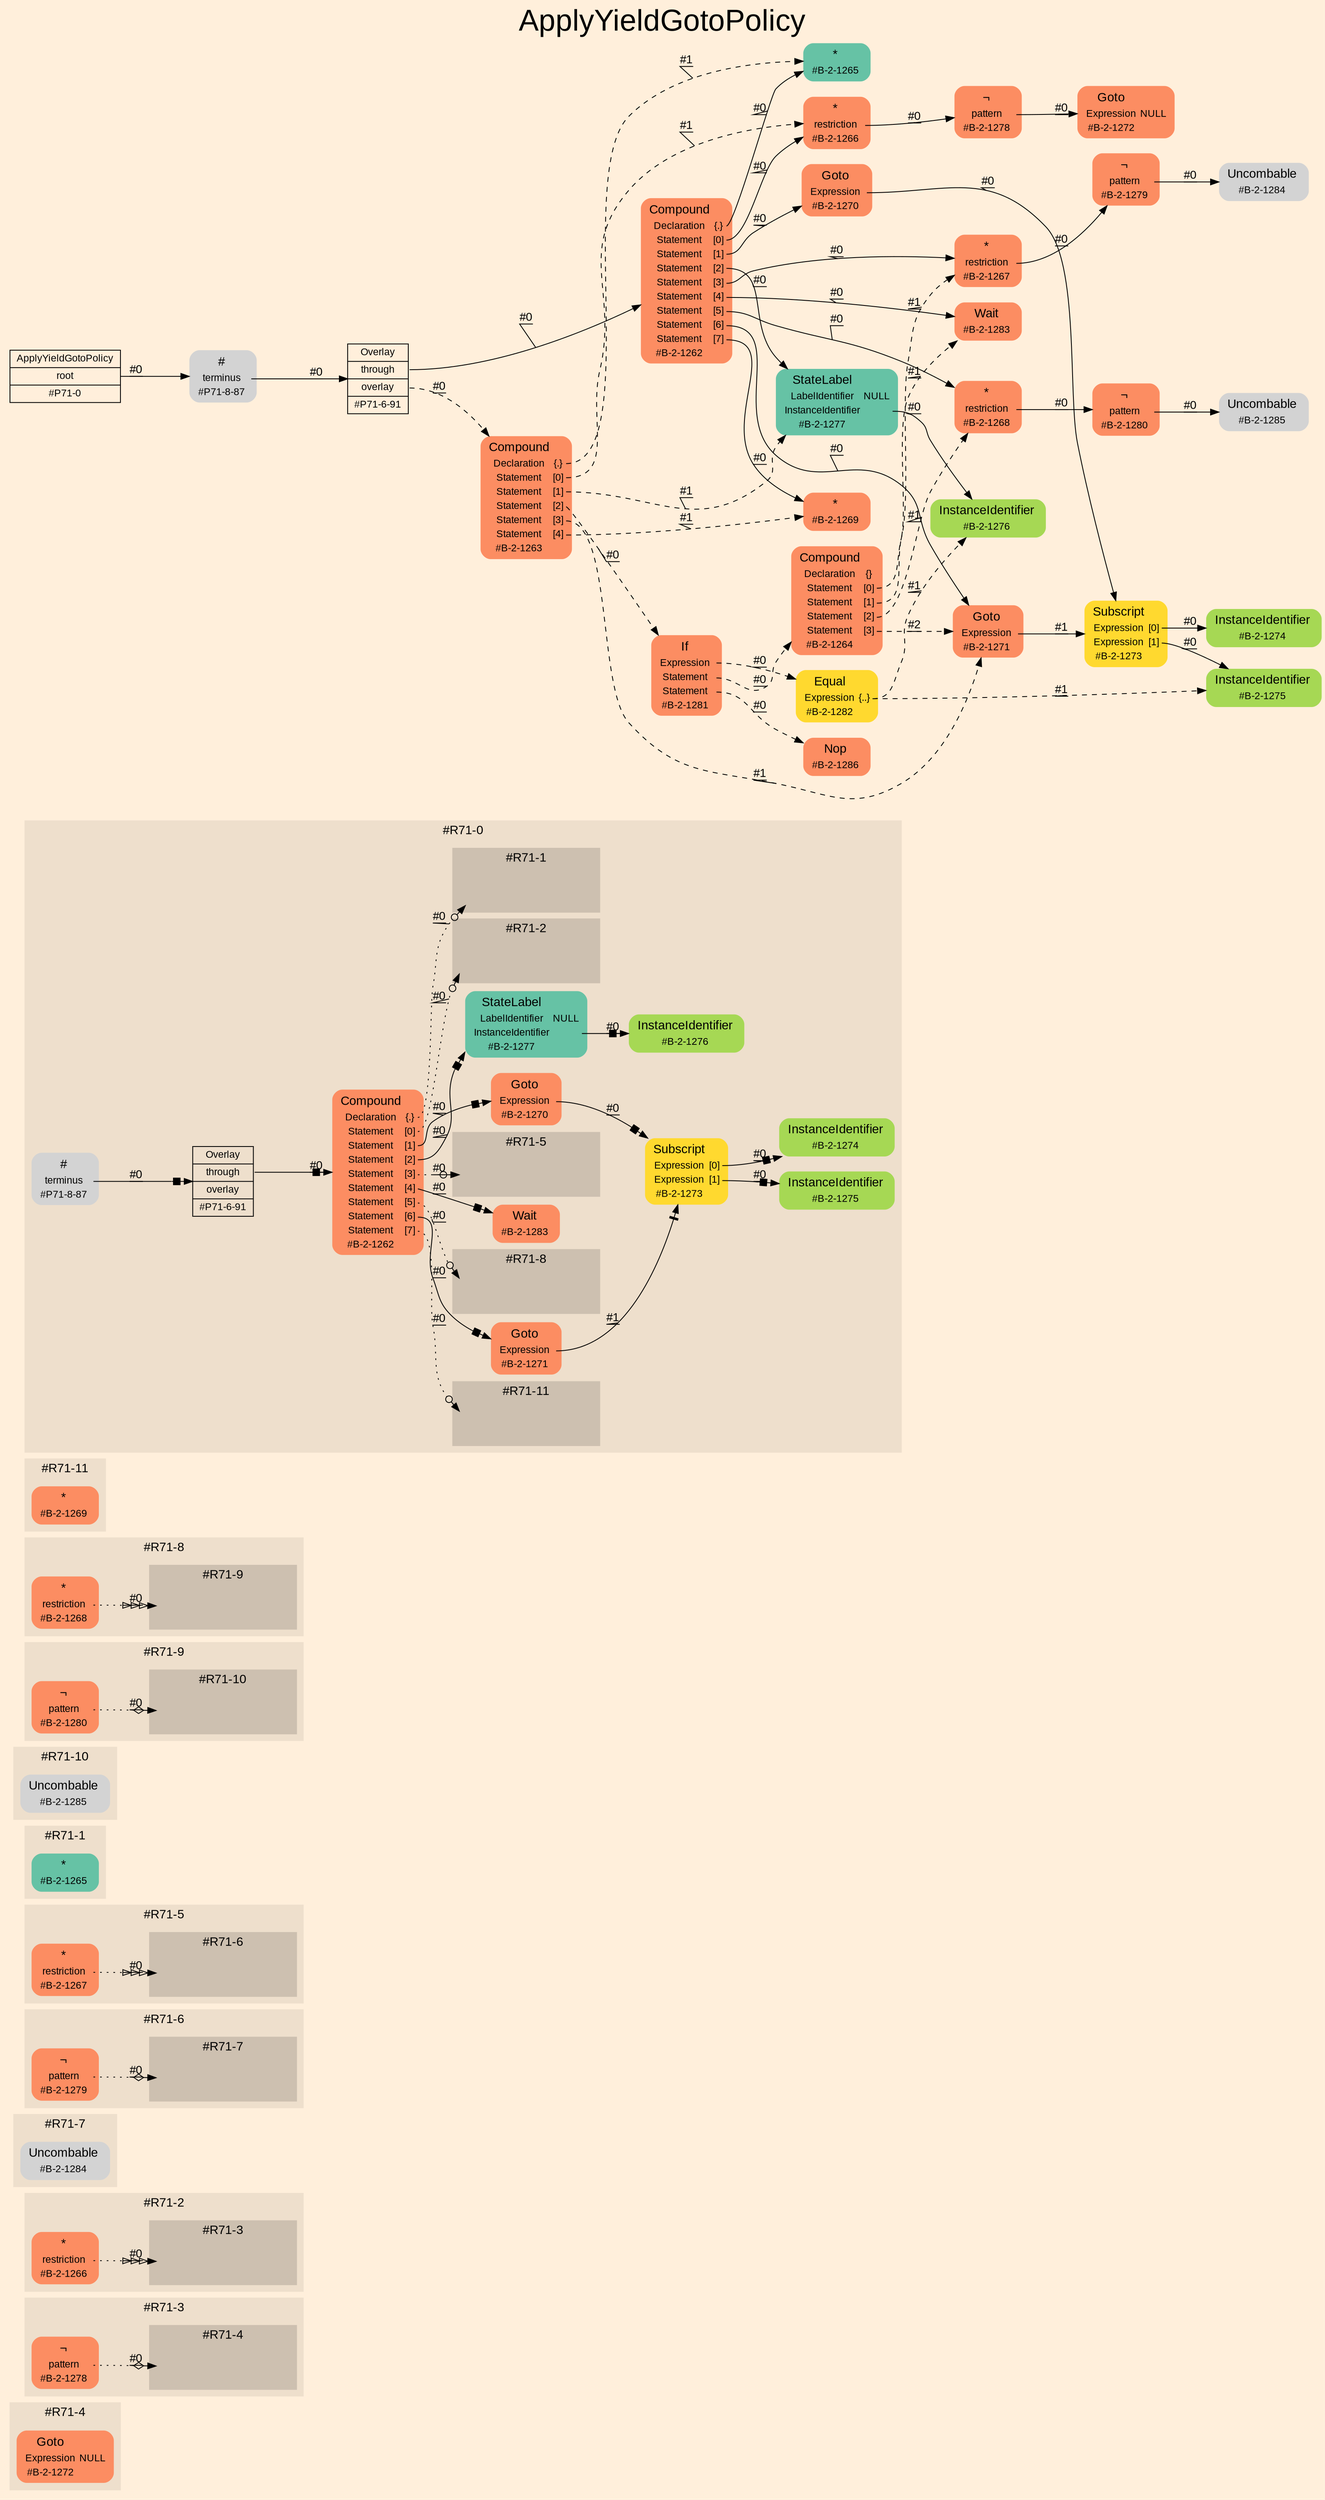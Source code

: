 digraph "ApplyYieldGotoPolicy" {
label = "ApplyYieldGotoPolicy"
labelloc = t
fontsize = "36"
graph [
    rankdir = "LR"
    ranksep = 0.3
    bgcolor = antiquewhite1
    color = black
    fontcolor = black
    fontname = "Arial"
];
node [
    fontname = "Arial"
];
edge [
    fontname = "Arial"
];

// -------------------- figure #R71-4 --------------------
subgraph "cluster#R71-4" {
    label = "#R71-4"
    style = "filled"
    color = antiquewhite2
    fontsize = "15"
    "#R71-4 / #B-2-1272" [
        shape = "plaintext"
        fillcolor = "/set28/2"
        label = <<TABLE BORDER="0" CELLBORDER="0" CELLSPACING="0">
         <TR><TD><FONT POINT-SIZE="15.0">Goto</FONT></TD><TD></TD></TR>
         <TR><TD>Expression</TD><TD PORT="port0">NULL</TD></TR>
         <TR><TD>#B-2-1272</TD><TD PORT="port1"></TD></TR>
        </TABLE>>
        style = "rounded,filled"
        fontsize = "12"
    ];
    
}


// -------------------- figure #R71-3 --------------------
subgraph "cluster#R71-3" {
    label = "#R71-3"
    style = "filled"
    color = antiquewhite2
    fontsize = "15"
    "#R71-3 / #B-2-1278" [
        shape = "plaintext"
        fillcolor = "/set28/2"
        label = <<TABLE BORDER="0" CELLBORDER="0" CELLSPACING="0">
         <TR><TD><FONT POINT-SIZE="15.0">¬</FONT></TD><TD></TD></TR>
         <TR><TD>pattern</TD><TD PORT="port0"></TD></TR>
         <TR><TD>#B-2-1278</TD><TD PORT="port1"></TD></TR>
        </TABLE>>
        style = "rounded,filled"
        fontsize = "12"
    ];
    
    subgraph "cluster#R71-3 / #R71-4" {
        label = "#R71-4"
        style = "filled"
        color = antiquewhite3
        fontsize = "15"
        "#R71-3 / #0 / #B-2-1272" [
            shape = "none"
            style = "invisible"
        ];
        
    }
    
}


// -------------------- figure #R71-2 --------------------
subgraph "cluster#R71-2" {
    label = "#R71-2"
    style = "filled"
    color = antiquewhite2
    fontsize = "15"
    "#R71-2 / #B-2-1266" [
        shape = "plaintext"
        fillcolor = "/set28/2"
        label = <<TABLE BORDER="0" CELLBORDER="0" CELLSPACING="0">
         <TR><TD><FONT POINT-SIZE="15.0">*</FONT></TD><TD></TD></TR>
         <TR><TD>restriction</TD><TD PORT="port0"></TD></TR>
         <TR><TD>#B-2-1266</TD><TD PORT="port1"></TD></TR>
        </TABLE>>
        style = "rounded,filled"
        fontsize = "12"
    ];
    
    subgraph "cluster#R71-2 / #R71-3" {
        label = "#R71-3"
        style = "filled"
        color = antiquewhite3
        fontsize = "15"
        "#R71-2 / #0 / #B-2-1278" [
            shape = "none"
            style = "invisible"
        ];
        
    }
    
}


// -------------------- figure #R71-7 --------------------
subgraph "cluster#R71-7" {
    label = "#R71-7"
    style = "filled"
    color = antiquewhite2
    fontsize = "15"
    "#R71-7 / #B-2-1284" [
        shape = "plaintext"
        label = <<TABLE BORDER="0" CELLBORDER="0" CELLSPACING="0">
         <TR><TD><FONT POINT-SIZE="15.0">Uncombable</FONT></TD><TD></TD></TR>
         <TR><TD>#B-2-1284</TD><TD PORT="port0"></TD></TR>
        </TABLE>>
        style = "rounded,filled"
        fontsize = "12"
    ];
    
}


// -------------------- figure #R71-6 --------------------
subgraph "cluster#R71-6" {
    label = "#R71-6"
    style = "filled"
    color = antiquewhite2
    fontsize = "15"
    "#R71-6 / #B-2-1279" [
        shape = "plaintext"
        fillcolor = "/set28/2"
        label = <<TABLE BORDER="0" CELLBORDER="0" CELLSPACING="0">
         <TR><TD><FONT POINT-SIZE="15.0">¬</FONT></TD><TD></TD></TR>
         <TR><TD>pattern</TD><TD PORT="port0"></TD></TR>
         <TR><TD>#B-2-1279</TD><TD PORT="port1"></TD></TR>
        </TABLE>>
        style = "rounded,filled"
        fontsize = "12"
    ];
    
    subgraph "cluster#R71-6 / #R71-7" {
        label = "#R71-7"
        style = "filled"
        color = antiquewhite3
        fontsize = "15"
        "#R71-6 / #0 / #B-2-1284" [
            shape = "none"
            style = "invisible"
        ];
        
    }
    
}


// -------------------- figure #R71-5 --------------------
subgraph "cluster#R71-5" {
    label = "#R71-5"
    style = "filled"
    color = antiquewhite2
    fontsize = "15"
    "#R71-5 / #B-2-1267" [
        shape = "plaintext"
        fillcolor = "/set28/2"
        label = <<TABLE BORDER="0" CELLBORDER="0" CELLSPACING="0">
         <TR><TD><FONT POINT-SIZE="15.0">*</FONT></TD><TD></TD></TR>
         <TR><TD>restriction</TD><TD PORT="port0"></TD></TR>
         <TR><TD>#B-2-1267</TD><TD PORT="port1"></TD></TR>
        </TABLE>>
        style = "rounded,filled"
        fontsize = "12"
    ];
    
    subgraph "cluster#R71-5 / #R71-6" {
        label = "#R71-6"
        style = "filled"
        color = antiquewhite3
        fontsize = "15"
        "#R71-5 / #0 / #B-2-1279" [
            shape = "none"
            style = "invisible"
        ];
        
    }
    
}


// -------------------- figure #R71-1 --------------------
subgraph "cluster#R71-1" {
    label = "#R71-1"
    style = "filled"
    color = antiquewhite2
    fontsize = "15"
    "#R71-1 / #B-2-1265" [
        shape = "plaintext"
        fillcolor = "/set28/1"
        label = <<TABLE BORDER="0" CELLBORDER="0" CELLSPACING="0">
         <TR><TD><FONT POINT-SIZE="15.0">*</FONT></TD><TD></TD></TR>
         <TR><TD>#B-2-1265</TD><TD PORT="port0"></TD></TR>
        </TABLE>>
        style = "rounded,filled"
        fontsize = "12"
    ];
    
}


// -------------------- figure #R71-10 --------------------
subgraph "cluster#R71-10" {
    label = "#R71-10"
    style = "filled"
    color = antiquewhite2
    fontsize = "15"
    "#R71-10 / #B-2-1285" [
        shape = "plaintext"
        label = <<TABLE BORDER="0" CELLBORDER="0" CELLSPACING="0">
         <TR><TD><FONT POINT-SIZE="15.0">Uncombable</FONT></TD><TD></TD></TR>
         <TR><TD>#B-2-1285</TD><TD PORT="port0"></TD></TR>
        </TABLE>>
        style = "rounded,filled"
        fontsize = "12"
    ];
    
}


// -------------------- figure #R71-9 --------------------
subgraph "cluster#R71-9" {
    label = "#R71-9"
    style = "filled"
    color = antiquewhite2
    fontsize = "15"
    "#R71-9 / #B-2-1280" [
        shape = "plaintext"
        fillcolor = "/set28/2"
        label = <<TABLE BORDER="0" CELLBORDER="0" CELLSPACING="0">
         <TR><TD><FONT POINT-SIZE="15.0">¬</FONT></TD><TD></TD></TR>
         <TR><TD>pattern</TD><TD PORT="port0"></TD></TR>
         <TR><TD>#B-2-1280</TD><TD PORT="port1"></TD></TR>
        </TABLE>>
        style = "rounded,filled"
        fontsize = "12"
    ];
    
    subgraph "cluster#R71-9 / #R71-10" {
        label = "#R71-10"
        style = "filled"
        color = antiquewhite3
        fontsize = "15"
        "#R71-9 / #0 / #B-2-1285" [
            shape = "none"
            style = "invisible"
        ];
        
    }
    
}


// -------------------- figure #R71-8 --------------------
subgraph "cluster#R71-8" {
    label = "#R71-8"
    style = "filled"
    color = antiquewhite2
    fontsize = "15"
    "#R71-8 / #B-2-1268" [
        shape = "plaintext"
        fillcolor = "/set28/2"
        label = <<TABLE BORDER="0" CELLBORDER="0" CELLSPACING="0">
         <TR><TD><FONT POINT-SIZE="15.0">*</FONT></TD><TD></TD></TR>
         <TR><TD>restriction</TD><TD PORT="port0"></TD></TR>
         <TR><TD>#B-2-1268</TD><TD PORT="port1"></TD></TR>
        </TABLE>>
        style = "rounded,filled"
        fontsize = "12"
    ];
    
    subgraph "cluster#R71-8 / #R71-9" {
        label = "#R71-9"
        style = "filled"
        color = antiquewhite3
        fontsize = "15"
        "#R71-8 / #0 / #B-2-1280" [
            shape = "none"
            style = "invisible"
        ];
        
    }
    
}


// -------------------- figure #R71-11 --------------------
subgraph "cluster#R71-11" {
    label = "#R71-11"
    style = "filled"
    color = antiquewhite2
    fontsize = "15"
    "#R71-11 / #B-2-1269" [
        shape = "plaintext"
        fillcolor = "/set28/2"
        label = <<TABLE BORDER="0" CELLBORDER="0" CELLSPACING="0">
         <TR><TD><FONT POINT-SIZE="15.0">*</FONT></TD><TD></TD></TR>
         <TR><TD>#B-2-1269</TD><TD PORT="port0"></TD></TR>
        </TABLE>>
        style = "rounded,filled"
        fontsize = "12"
    ];
    
}


// -------------------- figure #R71-0 --------------------
subgraph "cluster#R71-0" {
    label = "#R71-0"
    style = "filled"
    color = antiquewhite2
    fontsize = "15"
    "#R71-0 / #B-2-1276" [
        shape = "plaintext"
        fillcolor = "/set28/5"
        label = <<TABLE BORDER="0" CELLBORDER="0" CELLSPACING="0">
         <TR><TD><FONT POINT-SIZE="15.0">InstanceIdentifier</FONT></TD><TD></TD></TR>
         <TR><TD>#B-2-1276</TD><TD PORT="port0"></TD></TR>
        </TABLE>>
        style = "rounded,filled"
        fontsize = "12"
    ];
    
    "#R71-0 / #B-2-1275" [
        shape = "plaintext"
        fillcolor = "/set28/5"
        label = <<TABLE BORDER="0" CELLBORDER="0" CELLSPACING="0">
         <TR><TD><FONT POINT-SIZE="15.0">InstanceIdentifier</FONT></TD><TD></TD></TR>
         <TR><TD>#B-2-1275</TD><TD PORT="port0"></TD></TR>
        </TABLE>>
        style = "rounded,filled"
        fontsize = "12"
    ];
    
    "#R71-0 / #B-2-1274" [
        shape = "plaintext"
        fillcolor = "/set28/5"
        label = <<TABLE BORDER="0" CELLBORDER="0" CELLSPACING="0">
         <TR><TD><FONT POINT-SIZE="15.0">InstanceIdentifier</FONT></TD><TD></TD></TR>
         <TR><TD>#B-2-1274</TD><TD PORT="port0"></TD></TR>
        </TABLE>>
        style = "rounded,filled"
        fontsize = "12"
    ];
    
    "#R71-0 / #P71-6-91" [
        shape = "record"
        fillcolor = antiquewhite2
        label = "<fixed> Overlay | <port0> through | <port1> overlay | <port2> #P71-6-91"
        style = "filled"
        fontsize = "12"
        color = black
        fontcolor = black
    ];
    
    "#R71-0 / #B-2-1271" [
        shape = "plaintext"
        fillcolor = "/set28/2"
        label = <<TABLE BORDER="0" CELLBORDER="0" CELLSPACING="0">
         <TR><TD><FONT POINT-SIZE="15.0">Goto</FONT></TD><TD></TD></TR>
         <TR><TD>Expression</TD><TD PORT="port0"></TD></TR>
         <TR><TD>#B-2-1271</TD><TD PORT="port1"></TD></TR>
        </TABLE>>
        style = "rounded,filled"
        fontsize = "12"
    ];
    
    "#R71-0 / #B-2-1262" [
        shape = "plaintext"
        fillcolor = "/set28/2"
        label = <<TABLE BORDER="0" CELLBORDER="0" CELLSPACING="0">
         <TR><TD><FONT POINT-SIZE="15.0">Compound</FONT></TD><TD></TD></TR>
         <TR><TD>Declaration</TD><TD PORT="port0">{.}</TD></TR>
         <TR><TD>Statement</TD><TD PORT="port1">[0]</TD></TR>
         <TR><TD>Statement</TD><TD PORT="port2">[1]</TD></TR>
         <TR><TD>Statement</TD><TD PORT="port3">[2]</TD></TR>
         <TR><TD>Statement</TD><TD PORT="port4">[3]</TD></TR>
         <TR><TD>Statement</TD><TD PORT="port5">[4]</TD></TR>
         <TR><TD>Statement</TD><TD PORT="port6">[5]</TD></TR>
         <TR><TD>Statement</TD><TD PORT="port7">[6]</TD></TR>
         <TR><TD>Statement</TD><TD PORT="port8">[7]</TD></TR>
         <TR><TD>#B-2-1262</TD><TD PORT="port9"></TD></TR>
        </TABLE>>
        style = "rounded,filled"
        fontsize = "12"
    ];
    
    "#R71-0 / #B-2-1277" [
        shape = "plaintext"
        fillcolor = "/set28/1"
        label = <<TABLE BORDER="0" CELLBORDER="0" CELLSPACING="0">
         <TR><TD><FONT POINT-SIZE="15.0">StateLabel</FONT></TD><TD></TD></TR>
         <TR><TD>LabelIdentifier</TD><TD PORT="port0">NULL</TD></TR>
         <TR><TD>InstanceIdentifier</TD><TD PORT="port1"></TD></TR>
         <TR><TD>#B-2-1277</TD><TD PORT="port2"></TD></TR>
        </TABLE>>
        style = "rounded,filled"
        fontsize = "12"
    ];
    
    "#R71-0 / #P71-8-87" [
        shape = "plaintext"
        label = <<TABLE BORDER="0" CELLBORDER="0" CELLSPACING="0">
         <TR><TD><FONT POINT-SIZE="15.0">#</FONT></TD><TD></TD></TR>
         <TR><TD>terminus</TD><TD PORT="port0"></TD></TR>
         <TR><TD>#P71-8-87</TD><TD PORT="port1"></TD></TR>
        </TABLE>>
        style = "rounded,filled"
        fontsize = "12"
    ];
    
    "#R71-0 / #B-2-1270" [
        shape = "plaintext"
        fillcolor = "/set28/2"
        label = <<TABLE BORDER="0" CELLBORDER="0" CELLSPACING="0">
         <TR><TD><FONT POINT-SIZE="15.0">Goto</FONT></TD><TD></TD></TR>
         <TR><TD>Expression</TD><TD PORT="port0"></TD></TR>
         <TR><TD>#B-2-1270</TD><TD PORT="port1"></TD></TR>
        </TABLE>>
        style = "rounded,filled"
        fontsize = "12"
    ];
    
    "#R71-0 / #B-2-1283" [
        shape = "plaintext"
        fillcolor = "/set28/2"
        label = <<TABLE BORDER="0" CELLBORDER="0" CELLSPACING="0">
         <TR><TD><FONT POINT-SIZE="15.0">Wait</FONT></TD><TD></TD></TR>
         <TR><TD>#B-2-1283</TD><TD PORT="port0"></TD></TR>
        </TABLE>>
        style = "rounded,filled"
        fontsize = "12"
    ];
    
    "#R71-0 / #B-2-1273" [
        shape = "plaintext"
        fillcolor = "/set28/6"
        label = <<TABLE BORDER="0" CELLBORDER="0" CELLSPACING="0">
         <TR><TD><FONT POINT-SIZE="15.0">Subscript</FONT></TD><TD></TD></TR>
         <TR><TD>Expression</TD><TD PORT="port0">[0]</TD></TR>
         <TR><TD>Expression</TD><TD PORT="port1">[1]</TD></TR>
         <TR><TD>#B-2-1273</TD><TD PORT="port2"></TD></TR>
        </TABLE>>
        style = "rounded,filled"
        fontsize = "12"
    ];
    
    subgraph "cluster#R71-0 / #R71-11" {
        label = "#R71-11"
        style = "filled"
        color = antiquewhite3
        fontsize = "15"
        "#R71-0 / #0 / #B-2-1269" [
            shape = "none"
            style = "invisible"
        ];
        
    }
    
    subgraph "cluster#R71-0 / #R71-8" {
        label = "#R71-8"
        style = "filled"
        color = antiquewhite3
        fontsize = "15"
        "#R71-0 / #0 / #B-2-1268" [
            shape = "none"
            style = "invisible"
        ];
        
    }
    
    subgraph "cluster#R71-0 / #R71-1" {
        label = "#R71-1"
        style = "filled"
        color = antiquewhite3
        fontsize = "15"
        "#R71-0 / #0 / #B-2-1265" [
            shape = "none"
            style = "invisible"
        ];
        
    }
    
    subgraph "cluster#R71-0 / #R71-5" {
        label = "#R71-5"
        style = "filled"
        color = antiquewhite3
        fontsize = "15"
        "#R71-0 / #0 / #B-2-1267" [
            shape = "none"
            style = "invisible"
        ];
        
    }
    
    subgraph "cluster#R71-0 / #R71-2" {
        label = "#R71-2"
        style = "filled"
        color = antiquewhite3
        fontsize = "15"
        "#R71-0 / #0 / #B-2-1266" [
            shape = "none"
            style = "invisible"
        ];
        
    }
    
}


// -------------------- transformation figure --------------------
"CR#P71-0" [
    shape = "record"
    fillcolor = antiquewhite1
    label = "<fixed> ApplyYieldGotoPolicy | <port0> root | <port1> #P71-0"
    style = "filled"
    fontsize = "12"
    color = black
    fontcolor = black
];

"#P71-8-87" [
    shape = "plaintext"
    label = <<TABLE BORDER="0" CELLBORDER="0" CELLSPACING="0">
     <TR><TD><FONT POINT-SIZE="15.0">#</FONT></TD><TD></TD></TR>
     <TR><TD>terminus</TD><TD PORT="port0"></TD></TR>
     <TR><TD>#P71-8-87</TD><TD PORT="port1"></TD></TR>
    </TABLE>>
    style = "rounded,filled"
    fontsize = "12"
];

"#P71-6-91" [
    shape = "record"
    fillcolor = antiquewhite1
    label = "<fixed> Overlay | <port0> through | <port1> overlay | <port2> #P71-6-91"
    style = "filled"
    fontsize = "12"
    color = black
    fontcolor = black
];

"#B-2-1262" [
    shape = "plaintext"
    fillcolor = "/set28/2"
    label = <<TABLE BORDER="0" CELLBORDER="0" CELLSPACING="0">
     <TR><TD><FONT POINT-SIZE="15.0">Compound</FONT></TD><TD></TD></TR>
     <TR><TD>Declaration</TD><TD PORT="port0">{.}</TD></TR>
     <TR><TD>Statement</TD><TD PORT="port1">[0]</TD></TR>
     <TR><TD>Statement</TD><TD PORT="port2">[1]</TD></TR>
     <TR><TD>Statement</TD><TD PORT="port3">[2]</TD></TR>
     <TR><TD>Statement</TD><TD PORT="port4">[3]</TD></TR>
     <TR><TD>Statement</TD><TD PORT="port5">[4]</TD></TR>
     <TR><TD>Statement</TD><TD PORT="port6">[5]</TD></TR>
     <TR><TD>Statement</TD><TD PORT="port7">[6]</TD></TR>
     <TR><TD>Statement</TD><TD PORT="port8">[7]</TD></TR>
     <TR><TD>#B-2-1262</TD><TD PORT="port9"></TD></TR>
    </TABLE>>
    style = "rounded,filled"
    fontsize = "12"
];

"#B-2-1265" [
    shape = "plaintext"
    fillcolor = "/set28/1"
    label = <<TABLE BORDER="0" CELLBORDER="0" CELLSPACING="0">
     <TR><TD><FONT POINT-SIZE="15.0">*</FONT></TD><TD></TD></TR>
     <TR><TD>#B-2-1265</TD><TD PORT="port0"></TD></TR>
    </TABLE>>
    style = "rounded,filled"
    fontsize = "12"
];

"#B-2-1266" [
    shape = "plaintext"
    fillcolor = "/set28/2"
    label = <<TABLE BORDER="0" CELLBORDER="0" CELLSPACING="0">
     <TR><TD><FONT POINT-SIZE="15.0">*</FONT></TD><TD></TD></TR>
     <TR><TD>restriction</TD><TD PORT="port0"></TD></TR>
     <TR><TD>#B-2-1266</TD><TD PORT="port1"></TD></TR>
    </TABLE>>
    style = "rounded,filled"
    fontsize = "12"
];

"#B-2-1278" [
    shape = "plaintext"
    fillcolor = "/set28/2"
    label = <<TABLE BORDER="0" CELLBORDER="0" CELLSPACING="0">
     <TR><TD><FONT POINT-SIZE="15.0">¬</FONT></TD><TD></TD></TR>
     <TR><TD>pattern</TD><TD PORT="port0"></TD></TR>
     <TR><TD>#B-2-1278</TD><TD PORT="port1"></TD></TR>
    </TABLE>>
    style = "rounded,filled"
    fontsize = "12"
];

"#B-2-1272" [
    shape = "plaintext"
    fillcolor = "/set28/2"
    label = <<TABLE BORDER="0" CELLBORDER="0" CELLSPACING="0">
     <TR><TD><FONT POINT-SIZE="15.0">Goto</FONT></TD><TD></TD></TR>
     <TR><TD>Expression</TD><TD PORT="port0">NULL</TD></TR>
     <TR><TD>#B-2-1272</TD><TD PORT="port1"></TD></TR>
    </TABLE>>
    style = "rounded,filled"
    fontsize = "12"
];

"#B-2-1270" [
    shape = "plaintext"
    fillcolor = "/set28/2"
    label = <<TABLE BORDER="0" CELLBORDER="0" CELLSPACING="0">
     <TR><TD><FONT POINT-SIZE="15.0">Goto</FONT></TD><TD></TD></TR>
     <TR><TD>Expression</TD><TD PORT="port0"></TD></TR>
     <TR><TD>#B-2-1270</TD><TD PORT="port1"></TD></TR>
    </TABLE>>
    style = "rounded,filled"
    fontsize = "12"
];

"#B-2-1273" [
    shape = "plaintext"
    fillcolor = "/set28/6"
    label = <<TABLE BORDER="0" CELLBORDER="0" CELLSPACING="0">
     <TR><TD><FONT POINT-SIZE="15.0">Subscript</FONT></TD><TD></TD></TR>
     <TR><TD>Expression</TD><TD PORT="port0">[0]</TD></TR>
     <TR><TD>Expression</TD><TD PORT="port1">[1]</TD></TR>
     <TR><TD>#B-2-1273</TD><TD PORT="port2"></TD></TR>
    </TABLE>>
    style = "rounded,filled"
    fontsize = "12"
];

"#B-2-1274" [
    shape = "plaintext"
    fillcolor = "/set28/5"
    label = <<TABLE BORDER="0" CELLBORDER="0" CELLSPACING="0">
     <TR><TD><FONT POINT-SIZE="15.0">InstanceIdentifier</FONT></TD><TD></TD></TR>
     <TR><TD>#B-2-1274</TD><TD PORT="port0"></TD></TR>
    </TABLE>>
    style = "rounded,filled"
    fontsize = "12"
];

"#B-2-1275" [
    shape = "plaintext"
    fillcolor = "/set28/5"
    label = <<TABLE BORDER="0" CELLBORDER="0" CELLSPACING="0">
     <TR><TD><FONT POINT-SIZE="15.0">InstanceIdentifier</FONT></TD><TD></TD></TR>
     <TR><TD>#B-2-1275</TD><TD PORT="port0"></TD></TR>
    </TABLE>>
    style = "rounded,filled"
    fontsize = "12"
];

"#B-2-1277" [
    shape = "plaintext"
    fillcolor = "/set28/1"
    label = <<TABLE BORDER="0" CELLBORDER="0" CELLSPACING="0">
     <TR><TD><FONT POINT-SIZE="15.0">StateLabel</FONT></TD><TD></TD></TR>
     <TR><TD>LabelIdentifier</TD><TD PORT="port0">NULL</TD></TR>
     <TR><TD>InstanceIdentifier</TD><TD PORT="port1"></TD></TR>
     <TR><TD>#B-2-1277</TD><TD PORT="port2"></TD></TR>
    </TABLE>>
    style = "rounded,filled"
    fontsize = "12"
];

"#B-2-1276" [
    shape = "plaintext"
    fillcolor = "/set28/5"
    label = <<TABLE BORDER="0" CELLBORDER="0" CELLSPACING="0">
     <TR><TD><FONT POINT-SIZE="15.0">InstanceIdentifier</FONT></TD><TD></TD></TR>
     <TR><TD>#B-2-1276</TD><TD PORT="port0"></TD></TR>
    </TABLE>>
    style = "rounded,filled"
    fontsize = "12"
];

"#B-2-1267" [
    shape = "plaintext"
    fillcolor = "/set28/2"
    label = <<TABLE BORDER="0" CELLBORDER="0" CELLSPACING="0">
     <TR><TD><FONT POINT-SIZE="15.0">*</FONT></TD><TD></TD></TR>
     <TR><TD>restriction</TD><TD PORT="port0"></TD></TR>
     <TR><TD>#B-2-1267</TD><TD PORT="port1"></TD></TR>
    </TABLE>>
    style = "rounded,filled"
    fontsize = "12"
];

"#B-2-1279" [
    shape = "plaintext"
    fillcolor = "/set28/2"
    label = <<TABLE BORDER="0" CELLBORDER="0" CELLSPACING="0">
     <TR><TD><FONT POINT-SIZE="15.0">¬</FONT></TD><TD></TD></TR>
     <TR><TD>pattern</TD><TD PORT="port0"></TD></TR>
     <TR><TD>#B-2-1279</TD><TD PORT="port1"></TD></TR>
    </TABLE>>
    style = "rounded,filled"
    fontsize = "12"
];

"#B-2-1284" [
    shape = "plaintext"
    label = <<TABLE BORDER="0" CELLBORDER="0" CELLSPACING="0">
     <TR><TD><FONT POINT-SIZE="15.0">Uncombable</FONT></TD><TD></TD></TR>
     <TR><TD>#B-2-1284</TD><TD PORT="port0"></TD></TR>
    </TABLE>>
    style = "rounded,filled"
    fontsize = "12"
];

"#B-2-1283" [
    shape = "plaintext"
    fillcolor = "/set28/2"
    label = <<TABLE BORDER="0" CELLBORDER="0" CELLSPACING="0">
     <TR><TD><FONT POINT-SIZE="15.0">Wait</FONT></TD><TD></TD></TR>
     <TR><TD>#B-2-1283</TD><TD PORT="port0"></TD></TR>
    </TABLE>>
    style = "rounded,filled"
    fontsize = "12"
];

"#B-2-1268" [
    shape = "plaintext"
    fillcolor = "/set28/2"
    label = <<TABLE BORDER="0" CELLBORDER="0" CELLSPACING="0">
     <TR><TD><FONT POINT-SIZE="15.0">*</FONT></TD><TD></TD></TR>
     <TR><TD>restriction</TD><TD PORT="port0"></TD></TR>
     <TR><TD>#B-2-1268</TD><TD PORT="port1"></TD></TR>
    </TABLE>>
    style = "rounded,filled"
    fontsize = "12"
];

"#B-2-1280" [
    shape = "plaintext"
    fillcolor = "/set28/2"
    label = <<TABLE BORDER="0" CELLBORDER="0" CELLSPACING="0">
     <TR><TD><FONT POINT-SIZE="15.0">¬</FONT></TD><TD></TD></TR>
     <TR><TD>pattern</TD><TD PORT="port0"></TD></TR>
     <TR><TD>#B-2-1280</TD><TD PORT="port1"></TD></TR>
    </TABLE>>
    style = "rounded,filled"
    fontsize = "12"
];

"#B-2-1285" [
    shape = "plaintext"
    label = <<TABLE BORDER="0" CELLBORDER="0" CELLSPACING="0">
     <TR><TD><FONT POINT-SIZE="15.0">Uncombable</FONT></TD><TD></TD></TR>
     <TR><TD>#B-2-1285</TD><TD PORT="port0"></TD></TR>
    </TABLE>>
    style = "rounded,filled"
    fontsize = "12"
];

"#B-2-1271" [
    shape = "plaintext"
    fillcolor = "/set28/2"
    label = <<TABLE BORDER="0" CELLBORDER="0" CELLSPACING="0">
     <TR><TD><FONT POINT-SIZE="15.0">Goto</FONT></TD><TD></TD></TR>
     <TR><TD>Expression</TD><TD PORT="port0"></TD></TR>
     <TR><TD>#B-2-1271</TD><TD PORT="port1"></TD></TR>
    </TABLE>>
    style = "rounded,filled"
    fontsize = "12"
];

"#B-2-1269" [
    shape = "plaintext"
    fillcolor = "/set28/2"
    label = <<TABLE BORDER="0" CELLBORDER="0" CELLSPACING="0">
     <TR><TD><FONT POINT-SIZE="15.0">*</FONT></TD><TD></TD></TR>
     <TR><TD>#B-2-1269</TD><TD PORT="port0"></TD></TR>
    </TABLE>>
    style = "rounded,filled"
    fontsize = "12"
];

"#B-2-1263" [
    shape = "plaintext"
    fillcolor = "/set28/2"
    label = <<TABLE BORDER="0" CELLBORDER="0" CELLSPACING="0">
     <TR><TD><FONT POINT-SIZE="15.0">Compound</FONT></TD><TD></TD></TR>
     <TR><TD>Declaration</TD><TD PORT="port0">{.}</TD></TR>
     <TR><TD>Statement</TD><TD PORT="port1">[0]</TD></TR>
     <TR><TD>Statement</TD><TD PORT="port2">[1]</TD></TR>
     <TR><TD>Statement</TD><TD PORT="port3">[2]</TD></TR>
     <TR><TD>Statement</TD><TD PORT="port4">[3]</TD></TR>
     <TR><TD>Statement</TD><TD PORT="port5">[4]</TD></TR>
     <TR><TD>#B-2-1263</TD><TD PORT="port6"></TD></TR>
    </TABLE>>
    style = "rounded,filled"
    fontsize = "12"
];

"#B-2-1281" [
    shape = "plaintext"
    fillcolor = "/set28/2"
    label = <<TABLE BORDER="0" CELLBORDER="0" CELLSPACING="0">
     <TR><TD><FONT POINT-SIZE="15.0">If</FONT></TD><TD></TD></TR>
     <TR><TD>Expression</TD><TD PORT="port0"></TD></TR>
     <TR><TD>Statement</TD><TD PORT="port1"></TD></TR>
     <TR><TD>Statement</TD><TD PORT="port2"></TD></TR>
     <TR><TD>#B-2-1281</TD><TD PORT="port3"></TD></TR>
    </TABLE>>
    style = "rounded,filled"
    fontsize = "12"
];

"#B-2-1282" [
    shape = "plaintext"
    fillcolor = "/set28/6"
    label = <<TABLE BORDER="0" CELLBORDER="0" CELLSPACING="0">
     <TR><TD><FONT POINT-SIZE="15.0">Equal</FONT></TD><TD></TD></TR>
     <TR><TD>Expression</TD><TD PORT="port0">{..}</TD></TR>
     <TR><TD>#B-2-1282</TD><TD PORT="port1"></TD></TR>
    </TABLE>>
    style = "rounded,filled"
    fontsize = "12"
];

"#B-2-1264" [
    shape = "plaintext"
    fillcolor = "/set28/2"
    label = <<TABLE BORDER="0" CELLBORDER="0" CELLSPACING="0">
     <TR><TD><FONT POINT-SIZE="15.0">Compound</FONT></TD><TD></TD></TR>
     <TR><TD>Declaration</TD><TD PORT="port0">{}</TD></TR>
     <TR><TD>Statement</TD><TD PORT="port1">[0]</TD></TR>
     <TR><TD>Statement</TD><TD PORT="port2">[1]</TD></TR>
     <TR><TD>Statement</TD><TD PORT="port3">[2]</TD></TR>
     <TR><TD>Statement</TD><TD PORT="port4">[3]</TD></TR>
     <TR><TD>#B-2-1264</TD><TD PORT="port5"></TD></TR>
    </TABLE>>
    style = "rounded,filled"
    fontsize = "12"
];

"#B-2-1286" [
    shape = "plaintext"
    fillcolor = "/set28/2"
    label = <<TABLE BORDER="0" CELLBORDER="0" CELLSPACING="0">
     <TR><TD><FONT POINT-SIZE="15.0">Nop</FONT></TD><TD></TD></TR>
     <TR><TD>#B-2-1286</TD><TD PORT="port0"></TD></TR>
    </TABLE>>
    style = "rounded,filled"
    fontsize = "12"
];


// -------------------- links --------------------
// links for block CR#P71-0
"CR#P71-0":port0 -> "#P71-8-87" [
    style="solid"
    label = "#0"
    decorate = true
    color = black
    fontcolor = black
];

// links for block #P71-8-87
"#P71-8-87":port0 -> "#P71-6-91" [
    style="solid"
    label = "#0"
    decorate = true
    color = black
    fontcolor = black
];

// links for block #P71-6-91
"#P71-6-91":port0 -> "#B-2-1262" [
    style="solid"
    label = "#0"
    decorate = true
    color = black
    fontcolor = black
];

"#P71-6-91":port1 -> "#B-2-1263" [
    style="dashed"
    label = "#0"
    decorate = true
    color = black
    fontcolor = black
];

// links for block #B-2-1262
"#B-2-1262":port0 -> "#B-2-1265" [
    style="solid"
    label = "#0"
    decorate = true
    color = black
    fontcolor = black
];

"#B-2-1262":port1 -> "#B-2-1266" [
    style="solid"
    label = "#0"
    decorate = true
    color = black
    fontcolor = black
];

"#B-2-1262":port2 -> "#B-2-1270" [
    style="solid"
    label = "#0"
    decorate = true
    color = black
    fontcolor = black
];

"#B-2-1262":port3 -> "#B-2-1277" [
    style="solid"
    label = "#0"
    decorate = true
    color = black
    fontcolor = black
];

"#B-2-1262":port4 -> "#B-2-1267" [
    style="solid"
    label = "#0"
    decorate = true
    color = black
    fontcolor = black
];

"#B-2-1262":port5 -> "#B-2-1283" [
    style="solid"
    label = "#0"
    decorate = true
    color = black
    fontcolor = black
];

"#B-2-1262":port6 -> "#B-2-1268" [
    style="solid"
    label = "#0"
    decorate = true
    color = black
    fontcolor = black
];

"#B-2-1262":port7 -> "#B-2-1271" [
    style="solid"
    label = "#0"
    decorate = true
    color = black
    fontcolor = black
];

"#B-2-1262":port8 -> "#B-2-1269" [
    style="solid"
    label = "#0"
    decorate = true
    color = black
    fontcolor = black
];

// links for block #B-2-1265
// links for block #B-2-1266
"#B-2-1266":port0 -> "#B-2-1278" [
    style="solid"
    label = "#0"
    decorate = true
    color = black
    fontcolor = black
];

// links for block #B-2-1278
"#B-2-1278":port0 -> "#B-2-1272" [
    style="solid"
    label = "#0"
    decorate = true
    color = black
    fontcolor = black
];

// links for block #B-2-1272
// links for block #B-2-1270
"#B-2-1270":port0 -> "#B-2-1273" [
    style="solid"
    label = "#0"
    decorate = true
    color = black
    fontcolor = black
];

// links for block #B-2-1273
"#B-2-1273":port0 -> "#B-2-1274" [
    style="solid"
    label = "#0"
    decorate = true
    color = black
    fontcolor = black
];

"#B-2-1273":port1 -> "#B-2-1275" [
    style="solid"
    label = "#0"
    decorate = true
    color = black
    fontcolor = black
];

// links for block #B-2-1274
// links for block #B-2-1275
// links for block #B-2-1277
"#B-2-1277":port1 -> "#B-2-1276" [
    style="solid"
    label = "#0"
    decorate = true
    color = black
    fontcolor = black
];

// links for block #B-2-1276
// links for block #B-2-1267
"#B-2-1267":port0 -> "#B-2-1279" [
    style="solid"
    label = "#0"
    decorate = true
    color = black
    fontcolor = black
];

// links for block #B-2-1279
"#B-2-1279":port0 -> "#B-2-1284" [
    style="solid"
    label = "#0"
    decorate = true
    color = black
    fontcolor = black
];

// links for block #B-2-1284
// links for block #B-2-1283
// links for block #B-2-1268
"#B-2-1268":port0 -> "#B-2-1280" [
    style="solid"
    label = "#0"
    decorate = true
    color = black
    fontcolor = black
];

// links for block #B-2-1280
"#B-2-1280":port0 -> "#B-2-1285" [
    style="solid"
    label = "#0"
    decorate = true
    color = black
    fontcolor = black
];

// links for block #B-2-1285
// links for block #B-2-1271
"#B-2-1271":port0 -> "#B-2-1273" [
    style="solid"
    label = "#1"
    decorate = true
    color = black
    fontcolor = black
];

// links for block #B-2-1269
// links for block #B-2-1263
"#B-2-1263":port0 -> "#B-2-1265" [
    style="dashed"
    label = "#1"
    decorate = true
    color = black
    fontcolor = black
];

"#B-2-1263":port1 -> "#B-2-1266" [
    style="dashed"
    label = "#1"
    decorate = true
    color = black
    fontcolor = black
];

"#B-2-1263":port2 -> "#B-2-1277" [
    style="dashed"
    label = "#1"
    decorate = true
    color = black
    fontcolor = black
];

"#B-2-1263":port3 -> "#B-2-1281" [
    style="dashed"
    label = "#0"
    decorate = true
    color = black
    fontcolor = black
];

"#B-2-1263":port4 -> "#B-2-1271" [
    style="dashed"
    label = "#1"
    decorate = true
    color = black
    fontcolor = black
];

"#B-2-1263":port5 -> "#B-2-1269" [
    style="dashed"
    label = "#1"
    decorate = true
    color = black
    fontcolor = black
];

// links for block #B-2-1281
"#B-2-1281":port0 -> "#B-2-1282" [
    style="dashed"
    label = "#0"
    decorate = true
    color = black
    fontcolor = black
];

"#B-2-1281":port1 -> "#B-2-1264" [
    style="dashed"
    label = "#0"
    decorate = true
    color = black
    fontcolor = black
];

"#B-2-1281":port2 -> "#B-2-1286" [
    style="dashed"
    label = "#0"
    decorate = true
    color = black
    fontcolor = black
];

// links for block #B-2-1282
"#B-2-1282":port0 -> "#B-2-1275" [
    style="dashed"
    label = "#1"
    decorate = true
    color = black
    fontcolor = black
];

"#B-2-1282":port0 -> "#B-2-1276" [
    style="dashed"
    label = "#1"
    decorate = true
    color = black
    fontcolor = black
];

// links for block #B-2-1264
"#B-2-1264":port1 -> "#B-2-1267" [
    style="dashed"
    label = "#1"
    decorate = true
    color = black
    fontcolor = black
];

"#B-2-1264":port2 -> "#B-2-1283" [
    style="dashed"
    label = "#1"
    decorate = true
    color = black
    fontcolor = black
];

"#B-2-1264":port3 -> "#B-2-1268" [
    style="dashed"
    label = "#1"
    decorate = true
    color = black
    fontcolor = black
];

"#B-2-1264":port4 -> "#B-2-1271" [
    style="dashed"
    label = "#2"
    decorate = true
    color = black
    fontcolor = black
];

// links for block #B-2-1286
// links for block #R71-0 / #B-2-1276
// links for block #R71-0 / #B-2-1275
// links for block #R71-0 / #B-2-1274
// links for block #R71-0 / #P71-6-91
"#R71-0 / #P71-6-91":port0 -> "#R71-0 / #B-2-1262" [
    style="solid"
    arrowhead="normalnonebox"
    label = "#0"
    decorate = true
    color = black
    fontcolor = black
];

// links for block #R71-0 / #B-2-1271
"#R71-0 / #B-2-1271":port0 -> "#R71-0 / #B-2-1273" [
    style="solid"
    arrowhead="normalnonetee"
    label = "#1"
    decorate = true
    color = black
    fontcolor = black
];

// links for block #R71-0 / #B-2-1262
"#R71-0 / #B-2-1262":port0 -> "#R71-0 / #0 / #B-2-1265" [
    style="dotted"
    arrowhead="normalnoneodot"
    label = "#0"
    decorate = true
    color = black
    fontcolor = black
];

"#R71-0 / #B-2-1262":port1 -> "#R71-0 / #0 / #B-2-1266" [
    style="dotted"
    arrowhead="normalnoneodot"
    label = "#0"
    decorate = true
    color = black
    fontcolor = black
];

"#R71-0 / #B-2-1262":port2 -> "#R71-0 / #B-2-1270" [
    style="solid"
    arrowhead="normalnonebox"
    label = "#0"
    decorate = true
    color = black
    fontcolor = black
];

"#R71-0 / #B-2-1262":port3 -> "#R71-0 / #B-2-1277" [
    style="solid"
    arrowhead="normalnonebox"
    label = "#0"
    decorate = true
    color = black
    fontcolor = black
];

"#R71-0 / #B-2-1262":port4 -> "#R71-0 / #0 / #B-2-1267" [
    style="dotted"
    arrowhead="normalnoneodot"
    label = "#0"
    decorate = true
    color = black
    fontcolor = black
];

"#R71-0 / #B-2-1262":port5 -> "#R71-0 / #B-2-1283" [
    style="solid"
    arrowhead="normalnonebox"
    label = "#0"
    decorate = true
    color = black
    fontcolor = black
];

"#R71-0 / #B-2-1262":port6 -> "#R71-0 / #0 / #B-2-1268" [
    style="dotted"
    arrowhead="normalnoneodot"
    label = "#0"
    decorate = true
    color = black
    fontcolor = black
];

"#R71-0 / #B-2-1262":port7 -> "#R71-0 / #B-2-1271" [
    style="solid"
    arrowhead="normalnonebox"
    label = "#0"
    decorate = true
    color = black
    fontcolor = black
];

"#R71-0 / #B-2-1262":port8 -> "#R71-0 / #0 / #B-2-1269" [
    style="dotted"
    arrowhead="normalnoneodot"
    label = "#0"
    decorate = true
    color = black
    fontcolor = black
];

// links for block #R71-0 / #B-2-1277
"#R71-0 / #B-2-1277":port1 -> "#R71-0 / #B-2-1276" [
    style="solid"
    arrowhead="normalnonebox"
    label = "#0"
    decorate = true
    color = black
    fontcolor = black
];

// links for block #R71-0 / #P71-8-87
"#R71-0 / #P71-8-87":port0 -> "#R71-0 / #P71-6-91" [
    style="solid"
    arrowhead="normalnonebox"
    label = "#0"
    decorate = true
    color = black
    fontcolor = black
];

// links for block #R71-0 / #B-2-1270
"#R71-0 / #B-2-1270":port0 -> "#R71-0 / #B-2-1273" [
    style="solid"
    arrowhead="normalnonebox"
    label = "#0"
    decorate = true
    color = black
    fontcolor = black
];

// links for block #R71-0 / #B-2-1283
// links for block #R71-0 / #B-2-1273
"#R71-0 / #B-2-1273":port0 -> "#R71-0 / #B-2-1274" [
    style="solid"
    arrowhead="normalnonebox"
    label = "#0"
    decorate = true
    color = black
    fontcolor = black
];

"#R71-0 / #B-2-1273":port1 -> "#R71-0 / #B-2-1275" [
    style="solid"
    arrowhead="normalnonebox"
    label = "#0"
    decorate = true
    color = black
    fontcolor = black
];

// links for block #R71-0 / #0 / #B-2-1269
// links for block #R71-0 / #0 / #B-2-1268
// links for block #R71-0 / #0 / #B-2-1265
// links for block #R71-0 / #0 / #B-2-1267
// links for block #R71-0 / #0 / #B-2-1266
// links for block #R71-11 / #B-2-1269
// links for block #R71-8 / #B-2-1268
"#R71-8 / #B-2-1268":port0 -> "#R71-8 / #0 / #B-2-1280" [
    style="dotted"
    arrowhead="normalonormalonormalonormal"
    label = "#0"
    decorate = true
    color = black
    fontcolor = black
];

// links for block #R71-8 / #0 / #B-2-1280
// links for block #R71-9 / #B-2-1280
"#R71-9 / #B-2-1280":port0 -> "#R71-9 / #0 / #B-2-1285" [
    style="dotted"
    arrowhead="normalnoneodiamond"
    label = "#0"
    decorate = true
    color = black
    fontcolor = black
];

// links for block #R71-9 / #0 / #B-2-1285
// links for block #R71-10 / #B-2-1285
// links for block #R71-1 / #B-2-1265
// links for block #R71-5 / #B-2-1267
"#R71-5 / #B-2-1267":port0 -> "#R71-5 / #0 / #B-2-1279" [
    style="dotted"
    arrowhead="normalonormalonormalonormal"
    label = "#0"
    decorate = true
    color = black
    fontcolor = black
];

// links for block #R71-5 / #0 / #B-2-1279
// links for block #R71-6 / #B-2-1279
"#R71-6 / #B-2-1279":port0 -> "#R71-6 / #0 / #B-2-1284" [
    style="dotted"
    arrowhead="normalnoneodiamond"
    label = "#0"
    decorate = true
    color = black
    fontcolor = black
];

// links for block #R71-6 / #0 / #B-2-1284
// links for block #R71-7 / #B-2-1284
// links for block #R71-2 / #B-2-1266
"#R71-2 / #B-2-1266":port0 -> "#R71-2 / #0 / #B-2-1278" [
    style="dotted"
    arrowhead="normalonormalonormalonormal"
    label = "#0"
    decorate = true
    color = black
    fontcolor = black
];

// links for block #R71-2 / #0 / #B-2-1278
// links for block #R71-3 / #B-2-1278
"#R71-3 / #B-2-1278":port0 -> "#R71-3 / #0 / #B-2-1272" [
    style="dotted"
    arrowhead="normalnoneodiamond"
    label = "#0"
    decorate = true
    color = black
    fontcolor = black
];

// links for block #R71-3 / #0 / #B-2-1272
// links for block #R71-4 / #B-2-1272
}
